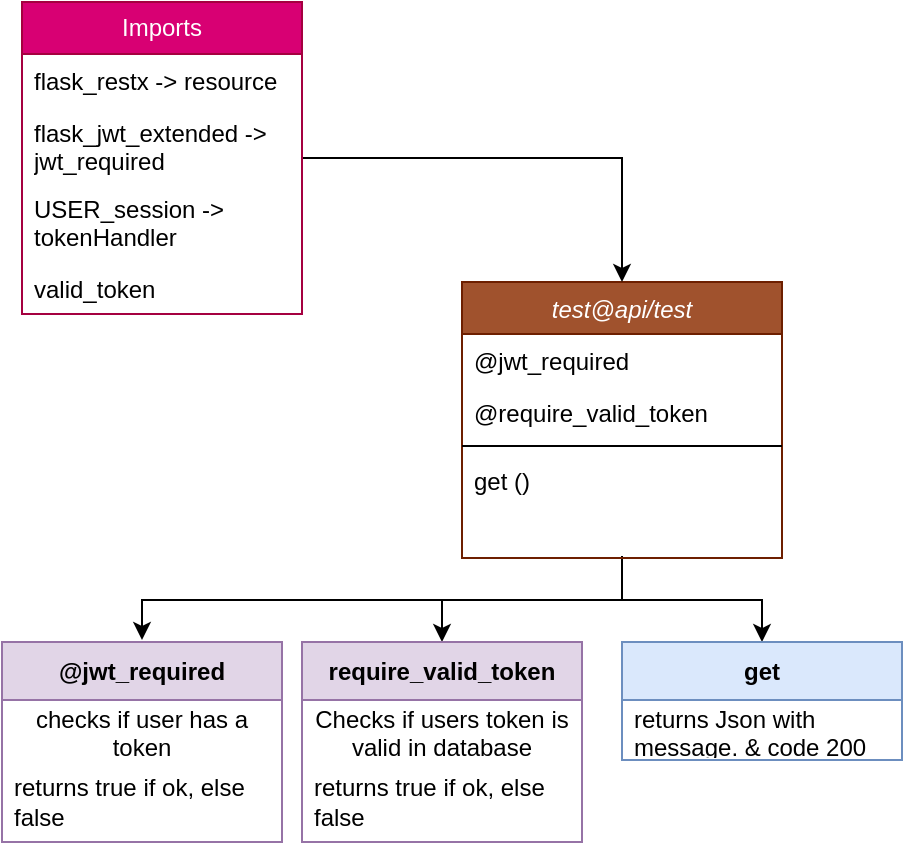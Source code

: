 <mxfile>
    <diagram id="C5RBs43oDa-KdzZeNtuy" name="Page-1">
        <mxGraphModel dx="1272" dy="807" grid="1" gridSize="10" guides="1" tooltips="1" connect="1" arrows="1" fold="1" page="1" pageScale="1" pageWidth="827" pageHeight="1169" math="0" shadow="0">
            <root>
                <mxCell id="WIyWlLk6GJQsqaUBKTNV-0"/>
                <mxCell id="WIyWlLk6GJQsqaUBKTNV-1" parent="WIyWlLk6GJQsqaUBKTNV-0"/>
                <mxCell id="2mBRRD6n1RL7t2ECvN8x-13" style="edgeStyle=orthogonalEdgeStyle;rounded=0;orthogonalLoop=1;jettySize=auto;html=1;exitX=0.5;exitY=1;exitDx=0;exitDy=0;entryX=0.5;entryY=0;entryDx=0;entryDy=0;" parent="WIyWlLk6GJQsqaUBKTNV-1" source="zkfFHV4jXpPFQw0GAbJ--0" target="0" edge="1">
                    <mxGeometry relative="1" as="geometry">
                        <mxPoint x="620" y="480" as="targetPoint"/>
                        <Array as="points">
                            <mxPoint x="370" y="459"/>
                            <mxPoint x="440" y="459"/>
                        </Array>
                    </mxGeometry>
                </mxCell>
                <mxCell id="2mBRRD6n1RL7t2ECvN8x-24" style="edgeStyle=orthogonalEdgeStyle;rounded=0;orthogonalLoop=1;jettySize=auto;html=1;entryX=0.5;entryY=0;entryDx=0;entryDy=0;" parent="WIyWlLk6GJQsqaUBKTNV-1" source="zkfFHV4jXpPFQw0GAbJ--0" target="2mBRRD6n1RL7t2ECvN8x-21" edge="1">
                    <mxGeometry relative="1" as="geometry"/>
                </mxCell>
                <mxCell id="2mBRRD6n1RL7t2ECvN8x-25" style="edgeStyle=orthogonalEdgeStyle;rounded=0;orthogonalLoop=1;jettySize=auto;html=1;entryX=0.5;entryY=0;entryDx=0;entryDy=0;" parent="WIyWlLk6GJQsqaUBKTNV-1" edge="1">
                    <mxGeometry relative="1" as="geometry">
                        <mxPoint x="370" y="437" as="sourcePoint"/>
                        <mxPoint x="130" y="479" as="targetPoint"/>
                        <Array as="points">
                            <mxPoint x="370" y="459"/>
                            <mxPoint x="130" y="459"/>
                        </Array>
                    </mxGeometry>
                </mxCell>
                <mxCell id="zkfFHV4jXpPFQw0GAbJ--0" value="test@api/test" style="swimlane;fontStyle=2;align=center;verticalAlign=top;childLayout=stackLayout;horizontal=1;startSize=26;horizontalStack=0;resizeParent=1;resizeLast=0;collapsible=1;marginBottom=0;rounded=0;shadow=0;strokeWidth=1;fillColor=#a0522d;strokeColor=#6D1F00;fontColor=#ffffff;" parent="WIyWlLk6GJQsqaUBKTNV-1" vertex="1">
                    <mxGeometry x="290" y="300" width="160" height="138" as="geometry">
                        <mxRectangle x="230" y="140" width="160" height="26" as="alternateBounds"/>
                    </mxGeometry>
                </mxCell>
                <mxCell id="zkfFHV4jXpPFQw0GAbJ--1" value="@jwt_required" style="text;align=left;verticalAlign=top;spacingLeft=4;spacingRight=4;overflow=hidden;rotatable=0;points=[[0,0.5],[1,0.5]];portConstraint=eastwest;" parent="zkfFHV4jXpPFQw0GAbJ--0" vertex="1">
                    <mxGeometry y="26" width="160" height="26" as="geometry"/>
                </mxCell>
                <mxCell id="zkfFHV4jXpPFQw0GAbJ--2" value="@require_valid_token" style="text;align=left;verticalAlign=top;spacingLeft=4;spacingRight=4;overflow=hidden;rotatable=0;points=[[0,0.5],[1,0.5]];portConstraint=eastwest;rounded=0;shadow=0;html=0;" parent="zkfFHV4jXpPFQw0GAbJ--0" vertex="1">
                    <mxGeometry y="52" width="160" height="26" as="geometry"/>
                </mxCell>
                <mxCell id="zkfFHV4jXpPFQw0GAbJ--4" value="" style="line;html=1;strokeWidth=1;align=left;verticalAlign=middle;spacingTop=-1;spacingLeft=3;spacingRight=3;rotatable=0;labelPosition=right;points=[];portConstraint=eastwest;" parent="zkfFHV4jXpPFQw0GAbJ--0" vertex="1">
                    <mxGeometry y="78" width="160" height="8" as="geometry"/>
                </mxCell>
                <mxCell id="zkfFHV4jXpPFQw0GAbJ--5" value="get ()" style="text;align=left;verticalAlign=top;spacingLeft=4;spacingRight=4;overflow=hidden;rotatable=0;points=[[0,0.5],[1,0.5]];portConstraint=eastwest;" parent="zkfFHV4jXpPFQw0GAbJ--0" vertex="1">
                    <mxGeometry y="86" width="160" height="26" as="geometry"/>
                </mxCell>
                <mxCell id="2mBRRD6n1RL7t2ECvN8x-5" style="edgeStyle=orthogonalEdgeStyle;rounded=0;orthogonalLoop=1;jettySize=auto;html=1;entryX=0.5;entryY=0;entryDx=0;entryDy=0;" parent="WIyWlLk6GJQsqaUBKTNV-1" source="2mBRRD6n1RL7t2ECvN8x-0" target="zkfFHV4jXpPFQw0GAbJ--0" edge="1">
                    <mxGeometry relative="1" as="geometry"/>
                </mxCell>
                <mxCell id="2mBRRD6n1RL7t2ECvN8x-0" value="Imports" style="swimlane;fontStyle=0;childLayout=stackLayout;horizontal=1;startSize=26;fillColor=#d80073;horizontalStack=0;resizeParent=1;resizeParentMax=0;resizeLast=0;collapsible=1;marginBottom=0;whiteSpace=wrap;html=1;fontColor=#ffffff;strokeColor=#A50040;" parent="WIyWlLk6GJQsqaUBKTNV-1" vertex="1">
                    <mxGeometry x="70" y="160" width="140" height="156" as="geometry"/>
                </mxCell>
                <mxCell id="2mBRRD6n1RL7t2ECvN8x-1" value="flask_restx -&amp;gt; resource" style="text;strokeColor=none;fillColor=none;align=left;verticalAlign=top;spacingLeft=4;spacingRight=4;overflow=hidden;rotatable=0;points=[[0,0.5],[1,0.5]];portConstraint=eastwest;whiteSpace=wrap;html=1;" parent="2mBRRD6n1RL7t2ECvN8x-0" vertex="1">
                    <mxGeometry y="26" width="140" height="26" as="geometry"/>
                </mxCell>
                <mxCell id="2mBRRD6n1RL7t2ECvN8x-2" value="flask_jwt_extended -&amp;gt; jwt_required" style="text;strokeColor=none;fillColor=none;align=left;verticalAlign=top;spacingLeft=4;spacingRight=4;overflow=hidden;rotatable=0;points=[[0,0.5],[1,0.5]];portConstraint=eastwest;whiteSpace=wrap;html=1;" parent="2mBRRD6n1RL7t2ECvN8x-0" vertex="1">
                    <mxGeometry y="52" width="140" height="38" as="geometry"/>
                </mxCell>
                <mxCell id="2mBRRD6n1RL7t2ECvN8x-3" value="USER_session -&amp;gt; tokenHandler" style="text;strokeColor=none;fillColor=none;align=left;verticalAlign=top;spacingLeft=4;spacingRight=4;overflow=hidden;rotatable=0;points=[[0,0.5],[1,0.5]];portConstraint=eastwest;whiteSpace=wrap;html=1;" parent="2mBRRD6n1RL7t2ECvN8x-0" vertex="1">
                    <mxGeometry y="90" width="140" height="40" as="geometry"/>
                </mxCell>
                <mxCell id="2mBRRD6n1RL7t2ECvN8x-4" value="valid_token" style="text;strokeColor=none;fillColor=none;align=left;verticalAlign=top;spacingLeft=4;spacingRight=4;overflow=hidden;rotatable=0;points=[[0,0.5],[1,0.5]];portConstraint=eastwest;whiteSpace=wrap;html=1;" parent="2mBRRD6n1RL7t2ECvN8x-0" vertex="1">
                    <mxGeometry y="130" width="140" height="26" as="geometry"/>
                </mxCell>
                <mxCell id="2mBRRD6n1RL7t2ECvN8x-18" value="@jwt_required" style="swimlane;fontStyle=1;align=center;verticalAlign=middle;childLayout=stackLayout;horizontal=1;startSize=29;horizontalStack=0;resizeParent=1;resizeParentMax=0;resizeLast=0;collapsible=0;marginBottom=0;html=1;whiteSpace=wrap;fillColor=#e1d5e7;strokeColor=#9673a6;" parent="WIyWlLk6GJQsqaUBKTNV-1" vertex="1">
                    <mxGeometry x="60" y="480" width="140" height="100" as="geometry"/>
                </mxCell>
                <mxCell id="2mBRRD6n1RL7t2ECvN8x-19" value="checks if user has a token" style="text;html=1;strokeColor=none;fillColor=none;align=center;verticalAlign=middle;spacingLeft=4;spacingRight=4;overflow=hidden;rotatable=0;points=[[0,0.5],[1,0.5]];portConstraint=eastwest;whiteSpace=wrap;" parent="2mBRRD6n1RL7t2ECvN8x-18" vertex="1">
                    <mxGeometry y="29" width="140" height="31" as="geometry"/>
                </mxCell>
                <mxCell id="2mBRRD6n1RL7t2ECvN8x-20" value="returns true if ok, else false" style="text;html=1;strokeColor=none;fillColor=none;align=left;verticalAlign=middle;spacingLeft=4;spacingRight=4;overflow=hidden;rotatable=0;points=[[0,0.5],[1,0.5]];portConstraint=eastwest;whiteSpace=wrap;" parent="2mBRRD6n1RL7t2ECvN8x-18" vertex="1">
                    <mxGeometry y="60" width="140" height="40" as="geometry"/>
                </mxCell>
                <mxCell id="2mBRRD6n1RL7t2ECvN8x-21" value="require_valid_token" style="swimlane;fontStyle=1;align=center;verticalAlign=middle;childLayout=stackLayout;horizontal=1;startSize=29;horizontalStack=0;resizeParent=1;resizeParentMax=0;resizeLast=0;collapsible=0;marginBottom=0;html=1;whiteSpace=wrap;fillColor=#e1d5e7;strokeColor=#9673a6;" parent="WIyWlLk6GJQsqaUBKTNV-1" vertex="1">
                    <mxGeometry x="210" y="480" width="140" height="100" as="geometry"/>
                </mxCell>
                <mxCell id="2mBRRD6n1RL7t2ECvN8x-22" value="Checks if users token is valid in database" style="text;html=1;strokeColor=none;fillColor=none;align=center;verticalAlign=middle;spacingLeft=4;spacingRight=4;overflow=hidden;rotatable=0;points=[[0,0.5],[1,0.5]];portConstraint=eastwest;whiteSpace=wrap;" parent="2mBRRD6n1RL7t2ECvN8x-21" vertex="1">
                    <mxGeometry y="29" width="140" height="31" as="geometry"/>
                </mxCell>
                <mxCell id="2mBRRD6n1RL7t2ECvN8x-23" value="returns true if ok, else false" style="text;html=1;strokeColor=none;fillColor=none;align=left;verticalAlign=middle;spacingLeft=4;spacingRight=4;overflow=hidden;rotatable=0;points=[[0,0.5],[1,0.5]];portConstraint=eastwest;whiteSpace=wrap;" parent="2mBRRD6n1RL7t2ECvN8x-21" vertex="1">
                    <mxGeometry y="60" width="140" height="40" as="geometry"/>
                </mxCell>
                <mxCell id="0" value="get" style="swimlane;fontStyle=1;align=center;verticalAlign=middle;childLayout=stackLayout;horizontal=1;startSize=29;horizontalStack=0;resizeParent=1;resizeParentMax=0;resizeLast=0;collapsible=0;marginBottom=0;html=1;whiteSpace=wrap;fillColor=#dae8fc;strokeColor=#6c8ebf;" parent="WIyWlLk6GJQsqaUBKTNV-1" vertex="1">
                    <mxGeometry x="370" y="480" width="140" height="59" as="geometry"/>
                </mxCell>
                <mxCell id="1" value="returns Json with message. &amp;amp; code 200" style="text;html=1;strokeColor=none;fillColor=none;align=left;verticalAlign=middle;spacingLeft=4;spacingRight=4;overflow=hidden;rotatable=0;points=[[0,0.5],[1,0.5]];portConstraint=eastwest;whiteSpace=wrap;" parent="0" vertex="1">
                    <mxGeometry y="29" width="140" height="30" as="geometry"/>
                </mxCell>
            </root>
        </mxGraphModel>
    </diagram>
</mxfile>